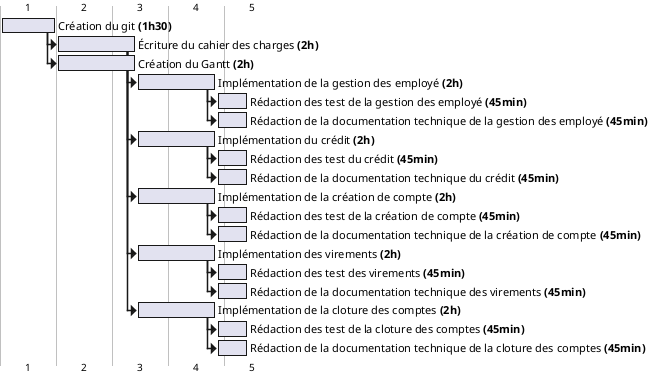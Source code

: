 @startgantt
!define t(x) <b>(x)

projectscale weekly zoom 2

''''''''''''''''''''''''''''''''''''''''''''''''''''''''''''''''''''''''''''''''''''''''',
'Taches
[Création du git t(1h30)] as [CreaGit] lasts 7 day
[Écriture du cahier des charges t(2h)] as [CDCU] lasts 10 day
[Création du Gantt t(2h)] as [GANTT] lasts 10 day

[Implémentation de la gestion des employé t(2h)] as [ImpleGest] lasts 10 day
[Rédaction des test de la gestion des employé t(45min)] as [TestGest] lasts 4 day
[Rédaction de la documentation technique de la gestion des employé t(45min)] as [DocGest] lasts 4 day

[Implémentation du crédit t(2h)] as [ImpleCred] lasts 10 day
[Rédaction des test du crédit t(45min)] as [TestCred] lasts 4 day
[Rédaction de la documentation technique du crédit t(45min)] as [DocCred] lasts 4 day

[Implémentation de la création de compte t(2h)] as [ImpleCrea] lasts 10 day
[Rédaction des test de la création de compte t(45min)] as [TestCrea] lasts 4 day
[Rédaction de la documentation technique de la création de compte t(45min)] as [DocCrea] lasts 4 day

[Implémentation des virements t(2h)] as [ImpleVir] lasts 10 day
[Rédaction des test des virements t(45min)] as [TestVir] lasts 4 day
[Rédaction de la documentation technique des virements t(45min)] as [DocVir] lasts 4 day

[Implémentation de la cloture des comptes t(2h)] as [ImpleClot] lasts 10 day
[Rédaction des test de la cloture des comptes t(45min)] as [TestClot] lasts 4 day
[Rédaction de la documentation technique de la cloture des comptes t(45min)] as [DocClot] lasts 4 day

''''''''''''''''''''''''''''''''''''''''''''''''''''''''''''''''''''''''''''''''''''''''''
'Mise en ordre
[CDCU] starts at [CreaGit]'s end
[GANTT] starts at [CreaGit]'s end

[ImpleGest] starts at [CDCU]'s end
[TestGest] starts at [ImpleGest]'s end
[DocGest] starts at [ImpleGest]'s end

[ImpleCred] starts at [CDCU]'s end
[TestCred] starts at [ImpleCred]'s end
[DocCred] starts at [ImpleCred]'s end

[ImpleCrea] starts at [CDCU]'s end
[TestCrea] starts at [ImpleCrea]'s end
[DocCrea] starts at [ImpleCrea]'s end

[ImpleVir] starts at [CDCU]'s end
[TestVir] starts at [ImpleVir]'s end
[DocVir] starts at [ImpleVir]'s end

[ImpleClot] starts at [CDCU]'s end
[TestClot] starts at [ImpleClot]'s end
[DocClot] starts at [ImpleClot]'s end
@endgantt